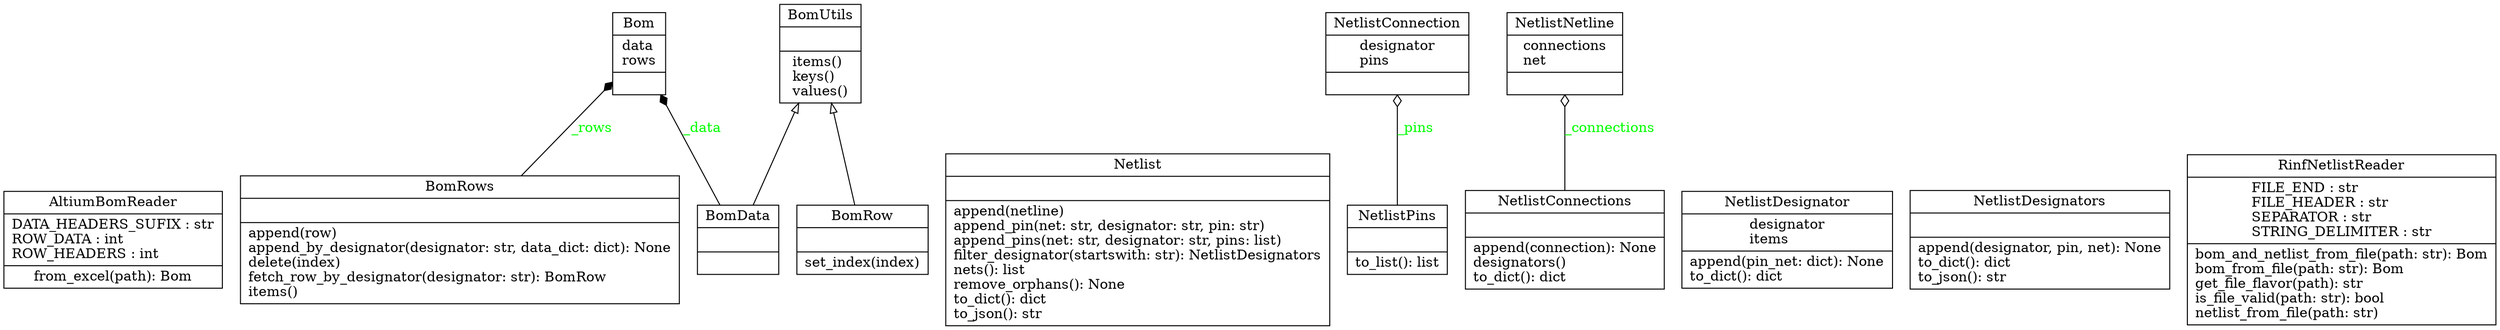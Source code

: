 digraph "classes" {
rankdir=BT
charset="utf-8"
"netbom.bom_readers.altium_bom_reader.AltiumBomReader" [color="black", fontcolor="black", label=<{AltiumBomReader|DATA_HEADERS_SUFIX : str<br ALIGN="LEFT"/>ROW_DATA : int<br ALIGN="LEFT"/>ROW_HEADERS : int<br ALIGN="LEFT"/>|from_excel(path): Bom<br ALIGN="LEFT"/>}>, shape="record", style="solid"];
"netbom.bom.Bom" [color="black", fontcolor="black", label=<{Bom|data<br ALIGN="LEFT"/>rows<br ALIGN="LEFT"/>|}>, shape="record", style="solid"];
"netbom.bom.BomData" [color="black", fontcolor="black", label=<{BomData|<br ALIGN="LEFT"/>|}>, shape="record", style="solid"];
"netbom.bom.BomRow" [color="black", fontcolor="black", label=<{BomRow|<br ALIGN="LEFT"/>|set_index(index)<br ALIGN="LEFT"/>}>, shape="record", style="solid"];
"netbom.bom.BomRows" [color="black", fontcolor="black", label=<{BomRows|<br ALIGN="LEFT"/>|append(row)<br ALIGN="LEFT"/>append_by_designator(designator: str, data_dict: dict): None<br ALIGN="LEFT"/>delete(index)<br ALIGN="LEFT"/>fetch_row_by_designator(designator: str): BomRow<br ALIGN="LEFT"/>items()<br ALIGN="LEFT"/>}>, shape="record", style="solid"];
"netbom.bom.BomUtils" [color="black", fontcolor="black", label=<{BomUtils|<br ALIGN="LEFT"/>|items()<br ALIGN="LEFT"/>keys()<br ALIGN="LEFT"/>values()<br ALIGN="LEFT"/>}>, shape="record", style="solid"];
"netbom.netlist.Netlist" [color="black", fontcolor="black", label=<{Netlist|<br ALIGN="LEFT"/>|append(netline)<br ALIGN="LEFT"/>append_pin(net: str, designator: str, pin: str)<br ALIGN="LEFT"/>append_pins(net: str, designator: str, pins: list)<br ALIGN="LEFT"/>filter_designator(startswith: str): NetlistDesignators<br ALIGN="LEFT"/>nets(): list<br ALIGN="LEFT"/>remove_orphans(): None<br ALIGN="LEFT"/>to_dict(): dict<br ALIGN="LEFT"/>to_json(): str<br ALIGN="LEFT"/>}>, shape="record", style="solid"];
"netbom.netlist.NetlistConnection" [color="black", fontcolor="black", label=<{NetlistConnection|designator<br ALIGN="LEFT"/>pins<br ALIGN="LEFT"/>|}>, shape="record", style="solid"];
"netbom.netlist.NetlistConnections" [color="black", fontcolor="black", label=<{NetlistConnections|<br ALIGN="LEFT"/>|append(connection): None<br ALIGN="LEFT"/>designators()<br ALIGN="LEFT"/>to_dict(): dict<br ALIGN="LEFT"/>}>, shape="record", style="solid"];
"netbom.netlist.NetlistDesignator" [color="black", fontcolor="black", label=<{NetlistDesignator|designator<br ALIGN="LEFT"/>items<br ALIGN="LEFT"/>|append(pin_net: dict): None<br ALIGN="LEFT"/>to_dict(): dict<br ALIGN="LEFT"/>}>, shape="record", style="solid"];
"netbom.netlist.NetlistDesignators" [color="black", fontcolor="black", label=<{NetlistDesignators|<br ALIGN="LEFT"/>|append(designator, pin, net): None<br ALIGN="LEFT"/>to_dict(): dict<br ALIGN="LEFT"/>to_json(): str<br ALIGN="LEFT"/>}>, shape="record", style="solid"];
"netbom.netlist.NetlistNetline" [color="black", fontcolor="black", label=<{NetlistNetline|connections<br ALIGN="LEFT"/>net<br ALIGN="LEFT"/>|}>, shape="record", style="solid"];
"netbom.netlist.NetlistPins" [color="black", fontcolor="black", label=<{NetlistPins|<br ALIGN="LEFT"/>|to_list(): list<br ALIGN="LEFT"/>}>, shape="record", style="solid"];
"netbom.netlist_readers.rinf_netlist_reader.RinfNetlistReader" [color="black", fontcolor="black", label=<{RinfNetlistReader|FILE_END : str<br ALIGN="LEFT"/>FILE_HEADER : str<br ALIGN="LEFT"/>SEPARATOR : str<br ALIGN="LEFT"/>STRING_DELIMITER : str<br ALIGN="LEFT"/>|bom_and_netlist_from_file(path: str): Bom<br ALIGN="LEFT"/>bom_from_file(path: str): Bom<br ALIGN="LEFT"/>get_file_flavor(path): str<br ALIGN="LEFT"/>is_file_valid(path: str): bool<br ALIGN="LEFT"/>netlist_from_file(path: str)<br ALIGN="LEFT"/>}>, shape="record", style="solid"];
"netbom.bom.BomData" -> "netbom.bom.BomUtils" [arrowhead="empty", arrowtail="none"];
"netbom.bom.BomRow" -> "netbom.bom.BomUtils" [arrowhead="empty", arrowtail="none"];
"netbom.bom.BomData" -> "netbom.bom.Bom" [arrowhead="diamond", arrowtail="none", fontcolor="green", label="_data", style="solid"];
"netbom.bom.BomRows" -> "netbom.bom.Bom" [arrowhead="diamond", arrowtail="none", fontcolor="green", label="_rows", style="solid"];
"netbom.netlist.NetlistConnections" -> "netbom.netlist.NetlistNetline" [arrowhead="odiamond", arrowtail="none", fontcolor="green", label="_connections", style="solid"];
"netbom.netlist.NetlistPins" -> "netbom.netlist.NetlistConnection" [arrowhead="odiamond", arrowtail="none", fontcolor="green", label="_pins", style="solid"];
}
